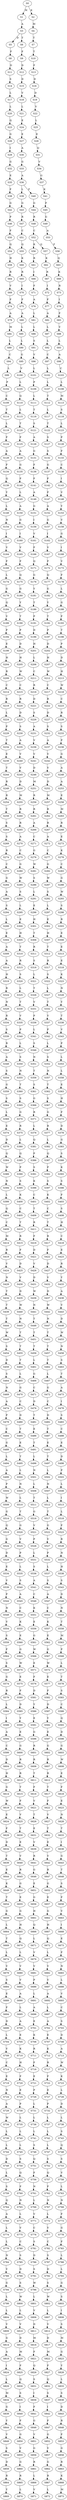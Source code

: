 strict digraph  {
	S0 -> S1 [ label = M ];
	S0 -> S2 [ label = K ];
	S1 -> S3 [ label = A ];
	S2 -> S4 [ label = M ];
	S3 -> S5 [ label = D ];
	S3 -> S6 [ label = T ];
	S4 -> S7 [ label = T ];
	S5 -> S8 [ label = F ];
	S6 -> S9 [ label = F ];
	S7 -> S10 [ label = T ];
	S8 -> S11 [ label = D ];
	S9 -> S12 [ label = D ];
	S10 -> S13 [ label = F ];
	S11 -> S14 [ label = S ];
	S12 -> S15 [ label = D ];
	S13 -> S16 [ label = D ];
	S14 -> S17 [ label = L ];
	S15 -> S18 [ label = V ];
	S16 -> S19 [ label = D ];
	S17 -> S20 [ label = L ];
	S18 -> S21 [ label = L ];
	S19 -> S22 [ label = V ];
	S20 -> S23 [ label = Q ];
	S21 -> S24 [ label = E ];
	S22 -> S25 [ label = L ];
	S23 -> S26 [ label = G ];
	S24 -> S27 [ label = E ];
	S25 -> S28 [ label = E ];
	S26 -> S29 [ label = I ];
	S27 -> S30 [ label = A ];
	S28 -> S31 [ label = Q ];
	S29 -> S32 [ label = G ];
	S30 -> S33 [ label = G ];
	S31 -> S34 [ label = V ];
	S32 -> S35 [ label = E ];
	S33 -> S36 [ label = A ];
	S34 -> S37 [ label = G ];
	S35 -> S38 [ label = F ];
	S36 -> S39 [ label = L ];
	S36 -> S40 [ label = F ];
	S37 -> S41 [ label = K ];
	S38 -> S42 [ label = G ];
	S39 -> S43 [ label = G ];
	S40 -> S44 [ label = G ];
	S41 -> S45 [ label = F ];
	S42 -> S46 [ label = P ];
	S43 -> S47 [ label = R ];
	S44 -> S48 [ label = R ];
	S45 -> S49 [ label = G ];
	S46 -> S50 [ label = F ];
	S47 -> S51 [ label = C ];
	S48 -> S52 [ label = C ];
	S49 -> S53 [ label = A ];
	S50 -> S54 [ label = Q ];
	S51 -> S55 [ label = Q ];
	S52 -> S56 [ label = K ];
	S52 -> S57 [ label = Q ];
	S53 -> S58 [ label = F ];
	S54 -> S59 [ label = H ];
	S55 -> S60 [ label = K ];
	S56 -> S61 [ label = R ];
	S57 -> S62 [ label = K ];
	S58 -> S63 [ label = Q ];
	S59 -> S64 [ label = R ];
	S60 -> S65 [ label = R ];
	S61 -> S66 [ label = I ];
	S62 -> S67 [ label = R ];
	S63 -> S68 [ label = K ];
	S64 -> S69 [ label = V ];
	S65 -> S70 [ label = I ];
	S66 -> S71 [ label = F ];
	S67 -> S72 [ label = I ];
	S68 -> S73 [ label = R ];
	S69 -> S74 [ label = F ];
	S70 -> S75 [ label = F ];
	S71 -> S76 [ label = A ];
	S72 -> S77 [ label = F ];
	S73 -> S78 [ label = I ];
	S74 -> S79 [ label = A ];
	S75 -> S80 [ label = A ];
	S76 -> S81 [ label = L ];
	S77 -> S82 [ label = A ];
	S78 -> S83 [ label = F ];
	S79 -> S84 [ label = M ];
	S80 -> S85 [ label = L ];
	S81 -> S86 [ label = L ];
	S82 -> S87 [ label = L ];
	S83 -> S88 [ label = V ];
	S84 -> S89 [ label = L ];
	S85 -> S90 [ label = L ];
	S86 -> S91 [ label = S ];
	S87 -> S92 [ label = L ];
	S88 -> S93 [ label = L ];
	S89 -> S94 [ label = C ];
	S90 -> S95 [ label = G ];
	S91 -> S96 [ label = V ];
	S92 -> S97 [ label = C ];
	S93 -> S98 [ label = A ];
	S94 -> S99 [ label = L ];
	S95 -> S100 [ label = V ];
	S96 -> S101 [ label = L ];
	S97 -> S102 [ label = L ];
	S98 -> S103 [ label = C ];
	S99 -> S104 [ label = P ];
	S100 -> S105 [ label = L ];
	S101 -> S106 [ label = P ];
	S102 -> S107 [ label = L ];
	S103 -> S108 [ label = L ];
	S104 -> S109 [ label = C ];
	S105 -> S110 [ label = Q ];
	S106 -> S111 [ label = L ];
	S107 -> S112 [ label = T ];
	S108 -> S113 [ label = M ];
	S109 -> S114 [ label = T ];
	S110 -> S115 [ label = L ];
	S111 -> S116 [ label = T ];
	S112 -> S117 [ label = L ];
	S113 -> S118 [ label = S ];
	S114 -> S119 [ label = L ];
	S115 -> S120 [ label = T ];
	S116 -> S121 [ label = S ];
	S117 -> S122 [ label = T ];
	S118 -> S123 [ label = L ];
	S119 -> S124 [ label = F ];
	S120 -> S125 [ label = F ];
	S121 -> S126 [ label = A ];
	S122 -> S127 [ label = S ];
	S123 -> S128 [ label = P ];
	S124 -> S129 [ label = A ];
	S125 -> S130 [ label = A ];
	S126 -> S131 [ label = G ];
	S127 -> S132 [ label = S ];
	S128 -> S133 [ label = F ];
	S129 -> S134 [ label = F ];
	S130 -> S135 [ label = G ];
	S131 -> S136 [ label = F ];
	S132 -> S137 [ label = G ];
	S133 -> S138 [ label = C ];
	S134 -> S139 [ label = Q ];
	S135 -> S140 [ label = F ];
	S136 -> S141 [ label = F ];
	S137 -> S142 [ label = F ];
	S138 -> S143 [ label = I ];
	S139 -> S144 [ label = Y ];
	S140 -> S145 [ label = L ];
	S141 -> S146 [ label = A ];
	S142 -> S147 [ label = F ];
	S143 -> S148 [ label = V ];
	S144 -> S149 [ label = L ];
	S145 -> S150 [ label = A ];
	S146 -> S151 [ label = G ];
	S147 -> S152 [ label = A ];
	S148 -> S153 [ label = Y ];
	S149 -> S154 [ label = N ];
	S150 -> S155 [ label = G ];
	S151 -> S156 [ label = I ];
	S152 -> S157 [ label = G ];
	S153 -> S158 [ label = V ];
	S154 -> S159 [ label = I ];
	S155 -> S160 [ label = I ];
	S156 -> S161 [ label = V ];
	S157 -> S162 [ label = I ];
	S158 -> S163 [ label = G ];
	S159 -> S164 [ label = V ];
	S160 -> S165 [ label = V ];
	S161 -> S166 [ label = F ];
	S162 -> S167 [ label = V ];
	S163 -> S168 [ label = I ];
	S164 -> S169 [ label = F ];
	S165 -> S170 [ label = F ];
	S166 -> S171 [ label = Q ];
	S167 -> S172 [ label = F ];
	S168 -> S173 [ label = V ];
	S169 -> S174 [ label = L ];
	S170 -> S175 [ label = Q ];
	S171 -> S176 [ label = G ];
	S172 -> S177 [ label = Q ];
	S173 -> S178 [ label = F ];
	S174 -> S179 [ label = G ];
	S175 -> S180 [ label = G ];
	S176 -> S181 [ label = Y ];
	S177 -> S182 [ label = G ];
	S178 -> S183 [ label = L ];
	S179 -> S184 [ label = Q ];
	S180 -> S185 [ label = Y ];
	S181 -> S186 [ label = T ];
	S182 -> S187 [ label = Y ];
	S183 -> S188 [ label = G ];
	S184 -> S189 [ label = V ];
	S185 -> S190 [ label = T ];
	S186 -> S191 [ label = P ];
	S187 -> S192 [ label = T ];
	S188 -> S193 [ label = F ];
	S189 -> S194 [ label = P ];
	S190 -> S195 [ label = P ];
	S191 -> S196 [ label = D ];
	S192 -> S197 [ label = P ];
	S193 -> S198 [ label = T ];
	S194 -> S199 [ label = E ];
	S195 -> S200 [ label = D ];
	S196 -> S201 [ label = H ];
	S197 -> S202 [ label = D ];
	S198 -> S203 [ label = P ];
	S199 -> S204 [ label = H ];
	S200 -> S205 [ label = H ];
	S201 -> S206 [ label = L ];
	S202 -> S207 [ label = H ];
	S203 -> S208 [ label = D ];
	S204 -> S209 [ label = R ];
	S205 -> S210 [ label = W ];
	S206 -> S211 [ label = C ];
	S207 -> S212 [ label = W ];
	S208 -> S213 [ label = H ];
	S209 -> S214 [ label = C ];
	S210 -> S215 [ label = C ];
	S211 -> S216 [ label = R ];
	S212 -> S217 [ label = C ];
	S213 -> S218 [ label = W ];
	S214 -> S219 [ label = R ];
	S215 -> S220 [ label = R ];
	S216 -> S221 [ label = D ];
	S217 -> S222 [ label = R ];
	S218 -> S223 [ label = C ];
	S219 -> S224 [ label = L ];
	S220 -> S225 [ label = D ];
	S221 -> S226 [ label = S ];
	S222 -> S227 [ label = D ];
	S223 -> S228 [ label = R ];
	S224 -> S229 [ label = P ];
	S225 -> S230 [ label = S ];
	S226 -> S231 [ label = A ];
	S227 -> S232 [ label = S ];
	S228 -> S233 [ label = S ];
	S229 -> S234 [ label = T ];
	S230 -> S235 [ label = A ];
	S231 -> S236 [ label = V ];
	S232 -> S237 [ label = A ];
	S233 -> S238 [ label = P ];
	S234 -> S239 [ label = E ];
	S235 -> S240 [ label = V ];
	S236 -> S241 [ label = V ];
	S237 -> S242 [ label = V ];
	S238 -> S243 [ label = G ];
	S239 -> S244 [ label = T ];
	S240 -> S245 [ label = V ];
	S241 -> S246 [ label = D ];
	S242 -> S247 [ label = V ];
	S243 -> S248 [ label = A ];
	S244 -> S249 [ label = R ];
	S245 -> S250 [ label = D ];
	S246 -> S251 [ label = M ];
	S247 -> S252 [ label = D ];
	S248 -> S253 [ label = A ];
	S249 -> S254 [ label = R ];
	S250 -> S255 [ label = M ];
	S251 -> S256 [ label = R ];
	S252 -> S257 [ label = M ];
	S253 -> S258 [ label = E ];
	S254 -> S259 [ label = T ];
	S255 -> S260 [ label = R ];
	S256 -> S261 [ label = R ];
	S257 -> S262 [ label = R ];
	S258 -> S263 [ label = M ];
	S259 -> S264 [ label = S ];
	S260 -> S265 [ label = R ];
	S261 -> S266 [ label = A ];
	S262 -> S267 [ label = R ];
	S263 -> S268 [ label = R ];
	S264 -> S269 [ label = S ];
	S265 -> S270 [ label = A ];
	S266 -> S271 [ label = C ];
	S267 -> S272 [ label = A ];
	S268 -> S273 [ label = E ];
	S269 -> S274 [ label = R ];
	S270 -> S275 [ label = C ];
	S271 -> S276 [ label = G ];
	S272 -> S277 [ label = C ];
	S273 -> S278 [ label = K ];
	S274 -> S279 [ label = C ];
	S275 -> S280 [ label = G ];
	S276 -> S281 [ label = W ];
	S277 -> S282 [ label = G ];
	S278 -> S283 [ label = C ];
	S279 -> S284 [ label = G ];
	S280 -> S285 [ label = W ];
	S281 -> S286 [ label = S ];
	S282 -> S287 [ label = W ];
	S283 -> S288 [ label = G ];
	S284 -> S289 [ label = A ];
	S285 -> S290 [ label = S ];
	S286 -> S291 [ label = L ];
	S287 -> S292 [ label = S ];
	S288 -> S293 [ label = W ];
	S289 -> S294 [ label = S ];
	S290 -> S295 [ label = L ];
	S291 -> S296 [ label = E ];
	S292 -> S297 [ label = L ];
	S293 -> S298 [ label = S ];
	S294 -> S299 [ label = L ];
	S295 -> S300 [ label = E ];
	S296 -> S301 [ label = H ];
	S297 -> S302 [ label = E ];
	S298 -> S303 [ label = R ];
	S299 -> S304 [ label = E ];
	S300 -> S305 [ label = H ];
	S301 -> S306 [ label = T ];
	S302 -> S307 [ label = H ];
	S303 -> S308 [ label = E ];
	S304 -> S309 [ label = A ];
	S305 -> S310 [ label = T ];
	S306 -> S311 [ label = R ];
	S307 -> S312 [ label = T ];
	S308 -> S313 [ label = E ];
	S309 -> S314 [ label = A ];
	S310 -> S315 [ label = R ];
	S311 -> S316 [ label = S ];
	S312 -> S317 [ label = R ];
	S313 -> S318 [ label = E ];
	S314 -> S319 [ label = H ];
	S315 -> S320 [ label = S ];
	S316 -> S321 [ label = L ];
	S317 -> S322 [ label = S ];
	S318 -> S323 [ label = K ];
	S319 -> S324 [ label = R ];
	S320 -> S325 [ label = L ];
	S321 -> S326 [ label = T ];
	S322 -> S327 [ label = L ];
	S323 -> S328 [ label = N ];
	S324 -> S329 [ label = N ];
	S325 -> S330 [ label = T ];
	S326 -> S331 [ label = V ];
	S327 -> S332 [ label = T ];
	S328 -> S333 [ label = Y ];
	S329 -> S334 [ label = R ];
	S330 -> S335 [ label = V ];
	S331 -> S336 [ label = P ];
	S332 -> S337 [ label = V ];
	S333 -> S338 [ label = T ];
	S334 -> S339 [ label = S ];
	S335 -> S340 [ label = P ];
	S336 -> S341 [ label = L ];
	S337 -> S342 [ label = P ];
	S338 -> S343 [ label = V ];
	S339 -> S344 [ label = R ];
	S340 -> S345 [ label = L ];
	S341 -> S346 [ label = S ];
	S342 -> S347 [ label = L ];
	S343 -> S348 [ label = P ];
	S344 -> S349 [ label = A ];
	S345 -> S350 [ label = S ];
	S346 -> S351 [ label = N ];
	S347 -> S352 [ label = S ];
	S348 -> S353 [ label = L ];
	S349 -> S354 [ label = S ];
	S350 -> S355 [ label = N ];
	S351 -> S356 [ label = T ];
	S352 -> S357 [ label = N ];
	S353 -> S358 [ label = L ];
	S354 -> S359 [ label = G ];
	S355 -> S360 [ label = T ];
	S356 -> S361 [ label = S ];
	S357 -> S362 [ label = T ];
	S358 -> S363 [ label = E ];
	S359 -> S364 [ label = S ];
	S360 -> S365 [ label = S ];
	S361 -> S366 [ label = G ];
	S362 -> S367 [ label = S ];
	S363 -> S368 [ label = H ];
	S364 -> S369 [ label = L ];
	S365 -> S370 [ label = G ];
	S366 -> S371 [ label = R ];
	S367 -> S372 [ label = G ];
	S368 -> S373 [ label = F ];
	S369 -> S374 [ label = E ];
	S370 -> S375 [ label = R ];
	S371 -> S376 [ label = L ];
	S372 -> S377 [ label = R ];
	S373 -> S378 [ label = D ];
	S374 -> S379 [ label = D ];
	S375 -> S380 [ label = L ];
	S376 -> S381 [ label = Q ];
	S377 -> S382 [ label = L ];
	S378 -> S383 [ label = G ];
	S379 -> S384 [ label = Q ];
	S380 -> S385 [ label = Q ];
	S381 -> S386 [ label = P ];
	S382 -> S387 [ label = Q ];
	S383 -> S388 [ label = S ];
	S384 -> S389 [ label = W ];
	S385 -> S390 [ label = P ];
	S386 -> S391 [ label = S ];
	S387 -> S392 [ label = P ];
	S388 -> S393 [ label = K ];
	S389 -> S394 [ label = N ];
	S390 -> S395 [ label = S ];
	S391 -> S396 [ label = K ];
	S392 -> S397 [ label = S ];
	S393 -> S398 [ label = S ];
	S394 -> S399 [ label = L ];
	S395 -> S400 [ label = K ];
	S396 -> S401 [ label = C ];
	S397 -> S402 [ label = K ];
	S398 -> S403 [ label = F ];
	S399 -> S404 [ label = Q ];
	S400 -> S405 [ label = C ];
	S401 -> S406 [ label = T ];
	S402 -> S407 [ label = C ];
	S403 -> S408 [ label = S ];
	S404 -> S409 [ label = C ];
	S405 -> S410 [ label = T ];
	S406 -> S411 [ label = R ];
	S407 -> S412 [ label = T ];
	S408 -> S413 [ label = H ];
	S409 -> S414 [ label = M ];
	S410 -> S415 [ label = R ];
	S411 -> S416 [ label = F ];
	S412 -> S417 [ label = R ];
	S413 -> S418 [ label = C ];
	S414 -> S419 [ label = R ];
	S415 -> S420 [ label = F ];
	S416 -> S421 [ label = D ];
	S417 -> S422 [ label = F ];
	S418 -> S423 [ label = E ];
	S419 -> S424 [ label = V ];
	S420 -> S425 [ label = D ];
	S421 -> S426 [ label = V ];
	S422 -> S427 [ label = D ];
	S423 -> S428 [ label = R ];
	S424 -> S429 [ label = N ];
	S425 -> S430 [ label = V ];
	S426 -> S431 [ label = D ];
	S427 -> S432 [ label = V ];
	S428 -> S433 [ label = Y ];
	S429 -> S434 [ label = T ];
	S430 -> S435 [ label = D ];
	S431 -> S436 [ label = W ];
	S432 -> S437 [ label = D ];
	S433 -> S438 [ label = A ];
	S434 -> S439 [ label = T ];
	S435 -> S440 [ label = W ];
	S436 -> S441 [ label = N ];
	S437 -> S442 [ label = W ];
	S438 -> S443 [ label = V ];
	S439 -> S444 [ label = T ];
	S440 -> S445 [ label = N ];
	S441 -> S446 [ label = T ];
	S442 -> S447 [ label = N ];
	S443 -> S448 [ label = D ];
	S444 -> S449 [ label = W ];
	S445 -> S450 [ label = T ];
	S446 -> S451 [ label = T ];
	S447 -> S452 [ label = T ];
	S448 -> S453 [ label = W ];
	S449 -> S454 [ label = S ];
	S450 -> S455 [ label = T ];
	S451 -> S456 [ label = T ];
	S452 -> S457 [ label = T ];
	S453 -> S458 [ label = N ];
	S454 -> S459 [ label = D ];
	S455 -> S460 [ label = T ];
	S456 -> S461 [ label = L ];
	S457 -> S462 [ label = T ];
	S458 -> S463 [ label = S ];
	S459 -> S464 [ label = S ];
	S460 -> S465 [ label = L ];
	S461 -> S466 [ label = G ];
	S462 -> S467 [ label = L ];
	S463 -> S468 [ label = T ];
	S464 -> S469 [ label = N ];
	S465 -> S470 [ label = G ];
	S466 -> S471 [ label = C ];
	S467 -> S472 [ label = G ];
	S468 -> S473 [ label = A ];
	S469 -> S474 [ label = A ];
	S470 -> S475 [ label = C ];
	S471 -> S476 [ label = D ];
	S472 -> S477 [ label = C ];
	S473 -> S478 [ label = I ];
	S474 -> S479 [ label = P ];
	S475 -> S480 [ label = D ];
	S476 -> S481 [ label = T ];
	S477 -> S482 [ label = D ];
	S478 -> S483 [ label = S ];
	S479 -> S484 [ label = C ];
	S480 -> S485 [ label = T ];
	S481 -> S486 [ label = E ];
	S482 -> S487 [ label = T ];
	S483 -> S488 [ label = C ];
	S484 -> S489 [ label = G ];
	S485 -> S490 [ label = E ];
	S486 -> S491 [ label = T ];
	S487 -> S492 [ label = E ];
	S488 -> S493 [ label = E ];
	S489 -> S494 [ label = L ];
	S490 -> S495 [ label = T ];
	S491 -> S496 [ label = L ];
	S492 -> S497 [ label = T ];
	S493 -> S498 [ label = D ];
	S494 -> S499 [ label = A ];
	S495 -> S500 [ label = L ];
	S496 -> S501 [ label = N ];
	S497 -> S502 [ label = L ];
	S498 -> S503 [ label = P ];
	S499 -> S504 [ label = P ];
	S500 -> S505 [ label = N ];
	S501 -> S506 [ label = L ];
	S502 -> S507 [ label = N ];
	S503 -> S508 [ label = L ];
	S504 -> S509 [ label = W ];
	S505 -> S510 [ label = L ];
	S506 -> S511 [ label = T ];
	S507 -> S512 [ label = L ];
	S508 -> S513 [ label = I ];
	S509 -> S514 [ label = G ];
	S510 -> S515 [ label = T ];
	S511 -> S516 [ label = G ];
	S512 -> S517 [ label = T ];
	S513 -> S518 [ label = L ];
	S514 -> S519 [ label = Q ];
	S515 -> S520 [ label = G ];
	S516 -> S521 [ label = V ];
	S517 -> S522 [ label = G ];
	S518 -> S523 [ label = F ];
	S519 -> S524 [ label = G ];
	S520 -> S525 [ label = V ];
	S521 -> S526 [ label = P ];
	S522 -> S527 [ label = V ];
	S523 -> S528 [ label = R ];
	S524 -> S529 [ label = D ];
	S525 -> S530 [ label = P ];
	S526 -> S531 [ label = L ];
	S527 -> S532 [ label = P ];
	S528 -> S533 [ label = N ];
	S529 -> S534 [ label = E ];
	S530 -> S535 [ label = L ];
	S531 -> S536 [ label = S ];
	S532 -> S537 [ label = L ];
	S533 -> S538 [ label = H ];
	S534 -> S539 [ label = V ];
	S535 -> S540 [ label = S ];
	S536 -> S541 [ label = A ];
	S537 -> S542 [ label = S ];
	S538 -> S543 [ label = S ];
	S539 -> S544 [ label = P ];
	S540 -> S545 [ label = A ];
	S541 -> S546 [ label = C ];
	S542 -> S547 [ label = A ];
	S543 -> S548 [ label = D ];
	S544 -> S549 [ label = N ];
	S545 -> S550 [ label = C ];
	S546 -> S551 [ label = K ];
	S547 -> S552 [ label = C ];
	S548 -> S553 [ label = N ];
	S549 -> S554 [ label = V ];
	S550 -> S555 [ label = K ];
	S551 -> S556 [ label = E ];
	S552 -> S557 [ label = K ];
	S553 -> S558 [ label = T ];
	S554 -> S559 [ label = S ];
	S555 -> S560 [ label = E ];
	S556 -> S561 [ label = G ];
	S557 -> S562 [ label = E ];
	S558 -> S563 [ label = M ];
	S559 -> S564 [ label = F ];
	S560 -> S565 [ label = G ];
	S561 -> S566 [ label = W ];
	S562 -> S567 [ label = G ];
	S563 -> S568 [ label = P ];
	S564 -> S569 [ label = S ];
	S565 -> S570 [ label = W ];
	S566 -> S571 [ label = E ];
	S567 -> S572 [ label = W ];
	S568 -> S573 [ label = L ];
	S569 -> S574 [ label = G ];
	S570 -> S575 [ label = E ];
	S571 -> S576 [ label = F ];
	S572 -> S577 [ label = E ];
	S573 -> S578 [ label = T ];
	S574 -> S579 [ label = R ];
	S575 -> S580 [ label = F ];
	S576 -> S581 [ label = D ];
	S577 -> S582 [ label = F ];
	S578 -> S583 [ label = S ];
	S579 -> S584 [ label = L ];
	S580 -> S585 [ label = D ];
	S581 -> S586 [ label = Y ];
	S582 -> S587 [ label = D ];
	S583 -> S588 [ label = C ];
	S584 -> S589 [ label = I ];
	S585 -> S590 [ label = Y ];
	S586 -> S591 [ label = E ];
	S587 -> S592 [ label = Y ];
	S588 -> S593 [ label = Q ];
	S589 -> S594 [ label = A ];
	S590 -> S595 [ label = E ];
	S591 -> S596 [ label = G ];
	S592 -> S597 [ label = E ];
	S593 -> S598 [ label = D ];
	S594 -> S599 [ label = C ];
	S595 -> S600 [ label = G ];
	S596 -> S601 [ label = R ];
	S597 -> S602 [ label = G ];
	S598 -> S603 [ label = G ];
	S599 -> S604 [ label = D ];
	S600 -> S605 [ label = R ];
	S601 -> S606 [ label = R ];
	S602 -> S607 [ label = R ];
	S603 -> S608 [ label = W ];
	S604 -> S609 [ label = H ];
	S605 -> S610 [ label = R ];
	S606 -> S611 [ label = T ];
	S607 -> S612 [ label = R ];
	S608 -> S613 [ label = E ];
	S609 -> S614 [ label = G ];
	S610 -> S615 [ label = T ];
	S611 -> S616 [ label = F ];
	S612 -> S617 [ label = T ];
	S613 -> S618 [ label = F ];
	S614 -> S619 [ label = W ];
	S615 -> S620 [ label = F ];
	S616 -> S621 [ label = V ];
	S617 -> S622 [ label = F ];
	S618 -> S623 [ label = E ];
	S619 -> S624 [ label = E ];
	S620 -> S625 [ label = V ];
	S621 -> S626 [ label = T ];
	S622 -> S627 [ label = V ];
	S623 -> S628 [ label = N ];
	S624 -> S629 [ label = F ];
	S625 -> S630 [ label = T ];
	S626 -> S631 [ label = E ];
	S627 -> S632 [ label = T ];
	S628 -> S633 [ label = T ];
	S629 -> S634 [ label = D ];
	S630 -> S635 [ label = E ];
	S631 -> S636 [ label = V ];
	S632 -> S637 [ label = E ];
	S633 -> S638 [ label = I ];
	S634 -> S639 [ label = T ];
	S635 -> S640 [ label = V ];
	S636 -> S641 [ label = R ];
	S637 -> S642 [ label = V ];
	S638 -> S643 [ label = G ];
	S639 -> S644 [ label = E ];
	S640 -> S645 [ label = R ];
	S641 -> S646 [ label = G ];
	S642 -> S647 [ label = R ];
	S643 -> S648 [ label = T ];
	S644 -> S649 [ label = K ];
	S645 -> S650 [ label = G ];
	S646 -> S651 [ label = E ];
	S647 -> S652 [ label = G ];
	S648 -> S653 [ label = S ];
	S649 -> S654 [ label = T ];
	S650 -> S655 [ label = E ];
	S651 -> S656 [ label = G ];
	S652 -> S657 [ label = E ];
	S653 -> S658 [ label = F ];
	S654 -> S659 [ label = G ];
	S655 -> S660 [ label = G ];
	S656 -> S661 [ label = H ];
	S657 -> S662 [ label = G ];
	S658 -> S663 [ label = V ];
	S659 -> S664 [ label = L ];
	S660 -> S665 [ label = H ];
	S661 -> S666 [ label = Q ];
	S662 -> S667 [ label = H ];
	S663 -> S668 [ label = I ];
	S664 -> S669 [ label = T ];
	S665 -> S670 [ label = Q ];
	S666 -> S671 [ label = L ];
	S667 -> S672 [ label = Q ];
	S668 -> S673 [ label = E ];
	S669 -> S674 [ label = L ];
	S670 -> S675 [ label = L ];
	S671 -> S676 [ label = V ];
	S672 -> S677 [ label = L ];
	S673 -> S678 [ label = F ];
	S674 -> S679 [ label = V ];
	S675 -> S680 [ label = V ];
	S676 -> S681 [ label = V ];
	S677 -> S682 [ label = V ];
	S678 -> S683 [ label = N ];
	S679 -> S684 [ label = S ];
	S680 -> S685 [ label = V ];
	S681 -> S686 [ label = P ];
	S682 -> S687 [ label = V ];
	S683 -> S688 [ label = L ];
	S684 -> S689 [ label = E ];
	S685 -> S690 [ label = A ];
	S686 -> S691 [ label = L ];
	S687 -> S692 [ label = A ];
	S688 -> S693 [ label = V ];
	S689 -> S694 [ label = F ];
	S690 -> S695 [ label = L ];
	S691 -> S696 [ label = A ];
	S692 -> S697 [ label = L ];
	S693 -> S698 [ label = C ];
	S694 -> S699 [ label = D ];
	S695 -> S700 [ label = A ];
	S696 -> S701 [ label = E ];
	S697 -> S702 [ label = A ];
	S698 -> S703 [ label = S ];
	S699 -> S704 [ label = L ];
	S700 -> S705 [ label = E ];
	S701 -> S706 [ label = K ];
	S702 -> S707 [ label = E ];
	S703 -> S708 [ label = D ];
	S704 -> S709 [ label = V ];
	S705 -> S710 [ label = K ];
	S706 -> S711 [ label = R ];
	S707 -> S712 [ label = K ];
	S708 -> S713 [ label = A ];
	S709 -> S714 [ label = C ];
	S710 -> S715 [ label = H ];
	S711 -> S716 [ label = F ];
	S712 -> S717 [ label = R ];
	S713 -> S718 [ label = W ];
	S714 -> S719 [ label = E ];
	S715 -> S720 [ label = F ];
	S716 -> S721 [ label = E ];
	S717 -> S722 [ label = F ];
	S718 -> S723 [ label = K ];
	S719 -> S724 [ label = N ];
	S720 -> S725 [ label = E ];
	S721 -> S726 [ label = P ];
	S722 -> S727 [ label = E ];
	S723 -> S728 [ label = L ];
	S724 -> S729 [ label = A ];
	S725 -> S730 [ label = P ];
	S726 -> S731 [ label = L ];
	S727 -> S732 [ label = P ];
	S728 -> S733 [ label = D ];
	S729 -> S734 [ label = W ];
	S730 -> S735 [ label = L ];
	S731 -> S736 [ label = L ];
	S732 -> S737 [ label = L ];
	S733 -> S738 [ label = L ];
	S734 -> S739 [ label = L ];
	S735 -> S740 [ label = L ];
	S736 -> S741 [ label = L ];
	S737 -> S742 [ label = L ];
	S738 -> S743 [ label = S ];
	S739 -> S744 [ label = L ];
	S740 -> S745 [ label = L ];
	S741 -> S746 [ label = S ];
	S742 -> S747 [ label = L ];
	S743 -> S748 [ label = Q ];
	S744 -> S749 [ label = D ];
	S745 -> S750 [ label = S ];
	S746 -> S751 [ label = Q ];
	S747 -> S752 [ label = S ];
	S748 -> S753 [ label = S ];
	S749 -> S754 [ label = L ];
	S750 -> S755 [ label = Q ];
	S751 -> S756 [ label = F ];
	S752 -> S757 [ label = Q ];
	S753 -> S758 [ label = V ];
	S754 -> S759 [ label = S ];
	S755 -> S760 [ label = F ];
	S756 -> S761 [ label = N ];
	S757 -> S762 [ label = F ];
	S758 -> S763 [ label = L ];
	S759 -> S764 [ label = Q ];
	S760 -> S765 [ label = N ];
	S761 -> S766 [ label = L ];
	S762 -> S767 [ label = N ];
	S763 -> S768 [ label = N ];
	S764 -> S769 [ label = A ];
	S765 -> S770 [ label = L ];
	S766 -> S771 [ label = V ];
	S767 -> S772 [ label = L ];
	S768 -> S773 [ label = F ];
	S769 -> S774 [ label = L ];
	S770 -> S775 [ label = V ];
	S771 -> S776 [ label = C ];
	S772 -> S777 [ label = V ];
	S773 -> S778 [ label = G ];
	S774 -> S779 [ label = L ];
	S775 -> S780 [ label = C ];
	S776 -> S781 [ label = S ];
	S777 -> S782 [ label = C ];
	S778 -> S783 [ label = F ];
	S779 -> S784 [ label = N ];
	S780 -> S785 [ label = S ];
	S781 -> S786 [ label = D ];
	S782 -> S787 [ label = S ];
	S783 -> S788 [ label = L ];
	S784 -> S789 [ label = V ];
	S785 -> S790 [ label = D ];
	S786 -> S791 [ label = S ];
	S787 -> S792 [ label = D ];
	S788 -> S793 [ label = L ];
	S789 -> S794 [ label = G ];
	S790 -> S795 [ label = S ];
	S791 -> S796 [ label = W ];
	S792 -> S797 [ label = S ];
	S793 -> S798 [ label = G ];
	S794 -> S799 [ label = L ];
	S795 -> S800 [ label = W ];
	S796 -> S801 [ label = L ];
	S797 -> S802 [ label = W ];
	S798 -> S803 [ label = S ];
	S799 -> S804 [ label = L ];
	S800 -> S805 [ label = L ];
	S801 -> S806 [ label = V ];
	S802 -> S807 [ label = L ];
	S803 -> S808 [ label = I ];
	S804 -> S809 [ label = V ];
	S805 -> S810 [ label = V ];
	S806 -> S811 [ label = D ];
	S807 -> S812 [ label = V ];
	S808 -> S813 [ label = S ];
	S809 -> S814 [ label = G ];
	S810 -> S815 [ label = D ];
	S811 -> S816 [ label = M ];
	S812 -> S817 [ label = D ];
	S813 -> S818 [ label = M ];
	S814 -> S819 [ label = A ];
	S815 -> S820 [ label = M ];
	S816 -> S821 [ label = F ];
	S817 -> S822 [ label = M ];
	S818 -> S823 [ label = G ];
	S819 -> S824 [ label = I ];
	S820 -> S825 [ label = F ];
	S821 -> S826 [ label = Q ];
	S822 -> S827 [ label = F ];
	S823 -> S828 [ label = Y ];
	S824 -> S829 [ label = L ];
	S825 -> S830 [ label = Q ];
	S826 -> S831 [ label = S ];
	S827 -> S832 [ label = Q ];
	S828 -> S833 [ label = L ];
	S829 -> S834 [ label = M ];
	S830 -> S835 [ label = S ];
	S831 -> S836 [ label = I ];
	S832 -> S837 [ label = S ];
	S833 -> S838 [ label = S ];
	S834 -> S839 [ label = G ];
	S835 -> S840 [ label = I ];
	S836 -> S841 [ label = F ];
	S837 -> S842 [ label = I ];
	S838 -> S843 [ label = D ];
	S839 -> S844 [ label = Y ];
	S840 -> S845 [ label = F ];
	S841 -> S846 [ label = G ];
	S842 -> S847 [ label = F ];
	S843 -> S848 [ label = R ];
	S844 -> S849 [ label = V ];
	S845 -> S850 [ label = G ];
	S846 -> S851 [ label = V ];
	S847 -> S852 [ label = G ];
	S848 -> S853 [ label = F ];
	S849 -> S854 [ label = S ];
	S850 -> S855 [ label = V ];
	S851 -> S856 [ label = G ];
	S852 -> S857 [ label = V ];
	S853 -> S858 [ label = G ];
	S854 -> S859 [ label = D ];
	S855 -> S860 [ label = G ];
	S856 -> S861 [ label = R ];
	S857 -> S862 [ label = G ];
	S858 -> S863 [ label = R ];
	S859 -> S864 [ label = R ];
	S860 -> S865 [ label = R ];
	S861 -> S866 [ label = L ];
	S862 -> S867 [ label = R ];
	S863 -> S868 [ label = K ];
	S864 -> S869 [ label = Y ];
	S865 -> S870 [ label = L ];
	S866 -> S871 [ label = V ];
	S867 -> S872 [ label = L ];
	S868 -> S873 [ label = M ];
}
